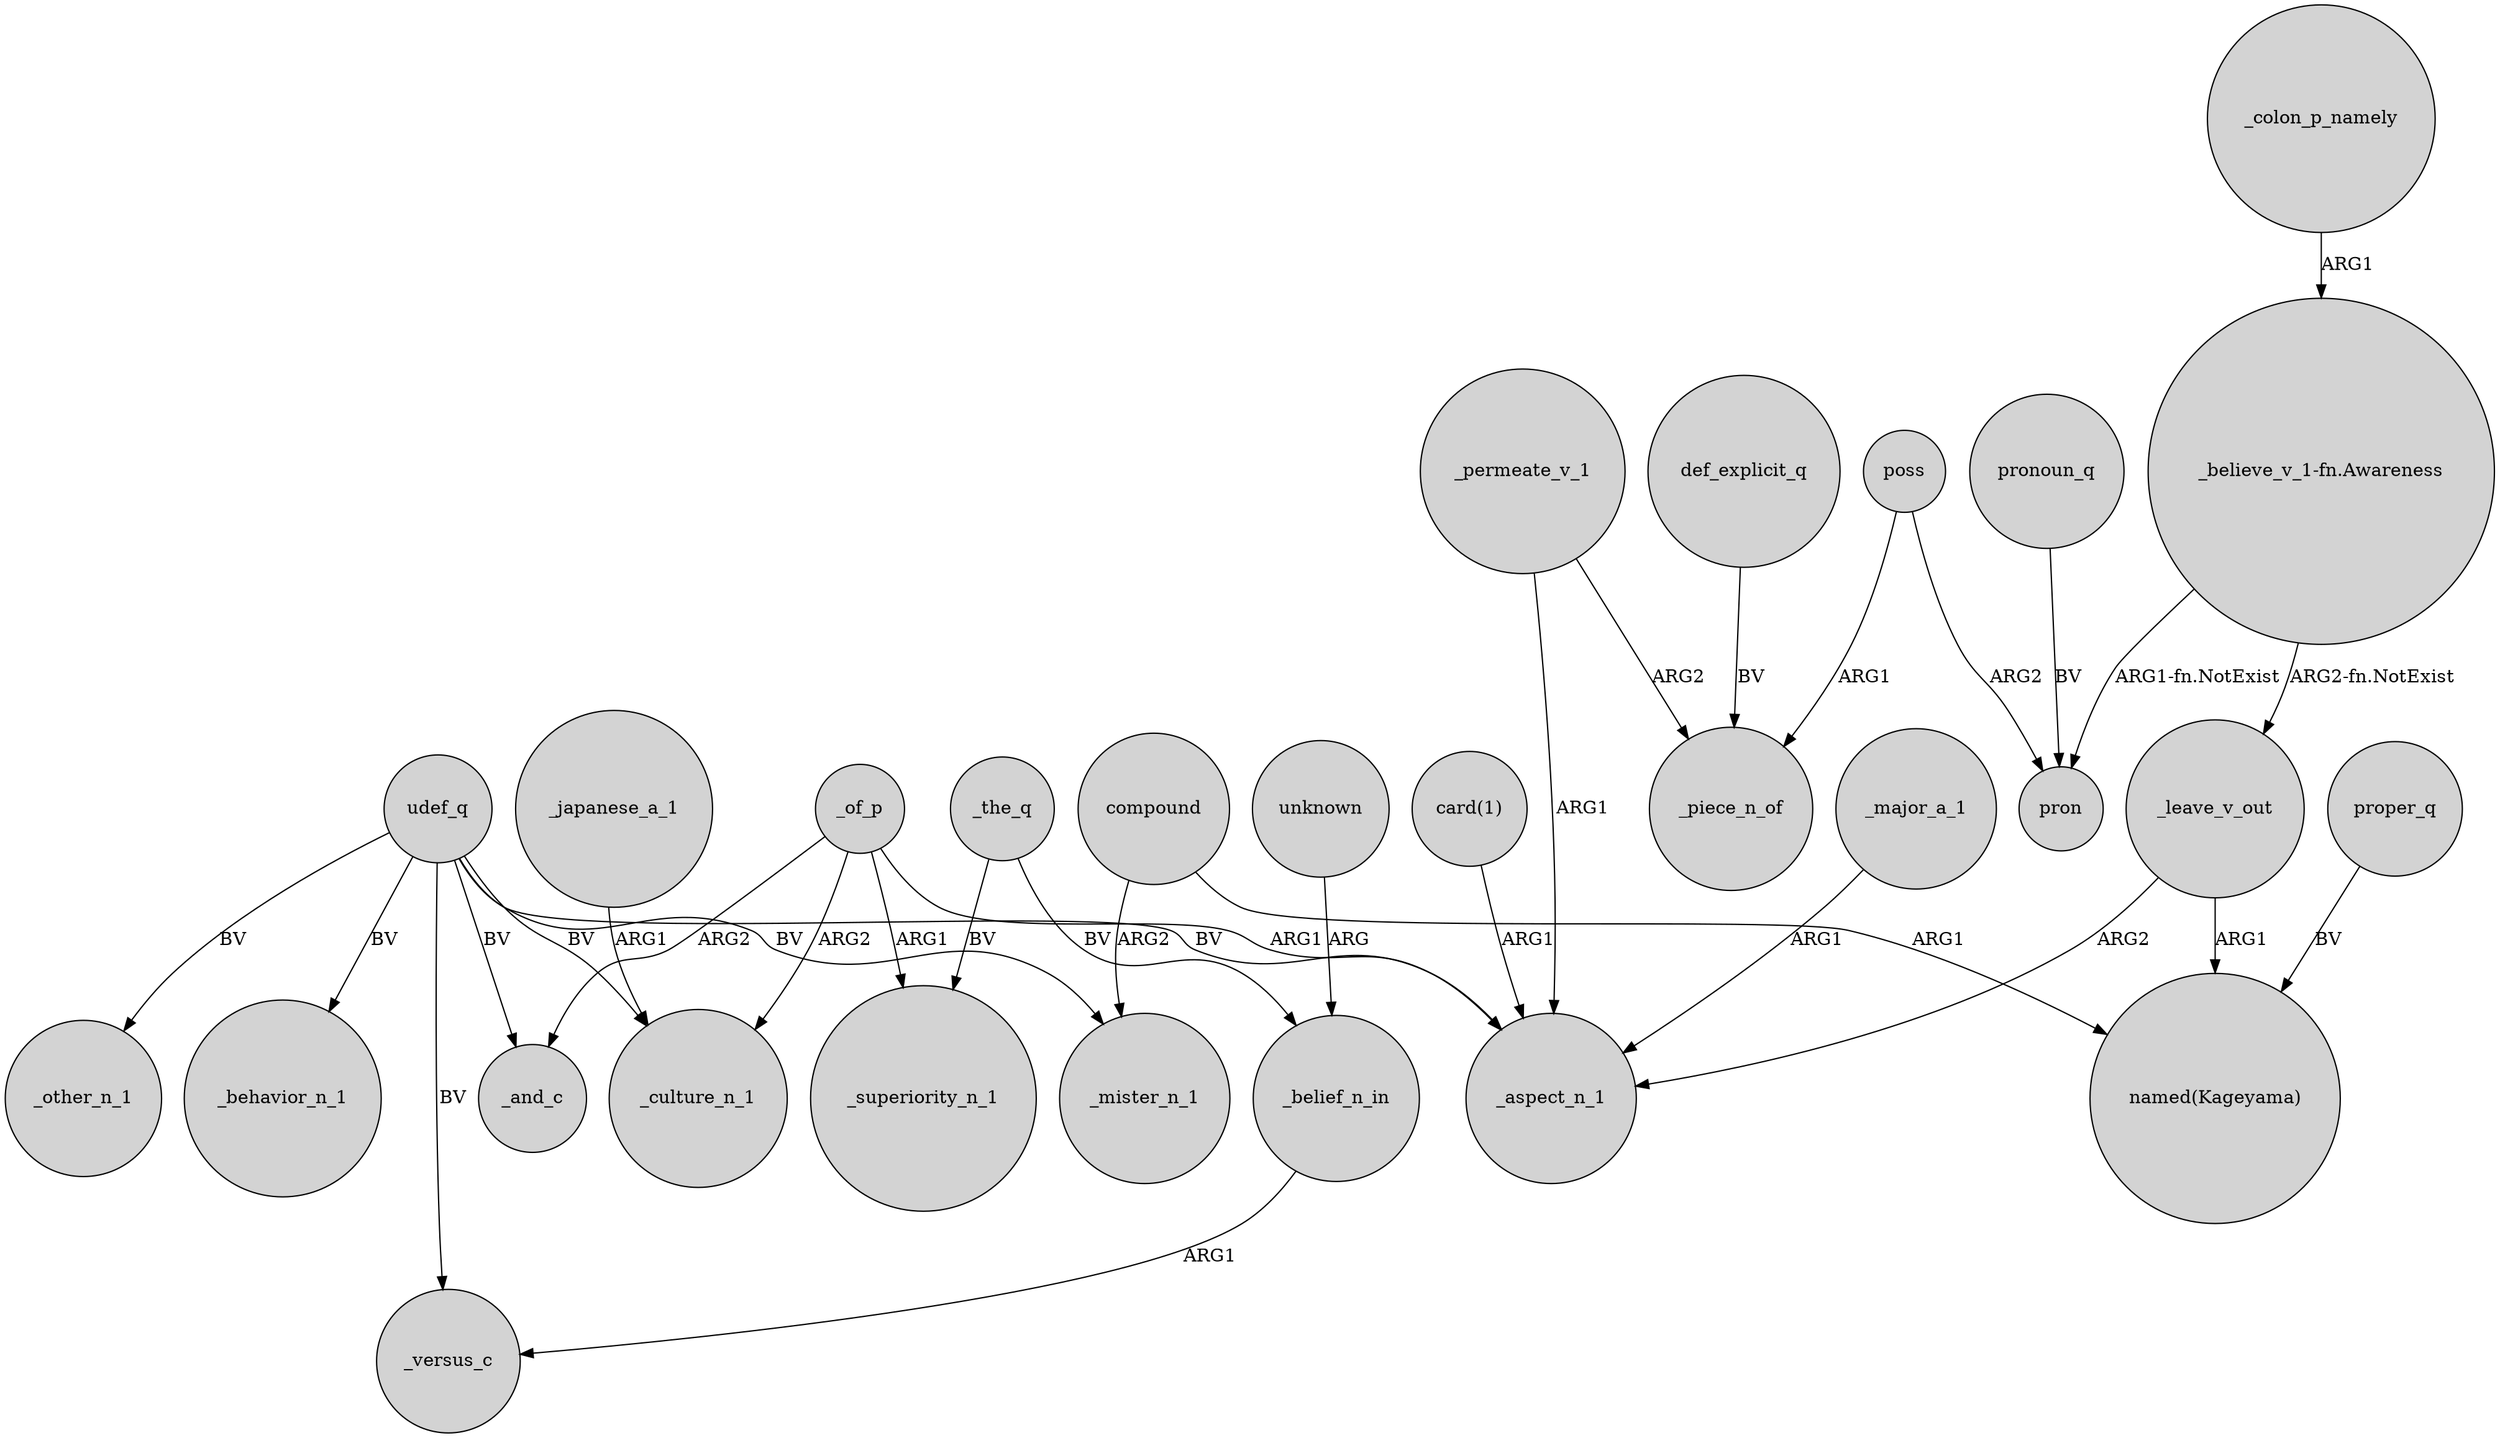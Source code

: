 digraph {
	node [shape=circle style=filled]
	"_believe_v_1-fn.Awareness" -> _leave_v_out [label="ARG2-fn.NotExist"]
	compound -> "named(Kageyama)" [label=ARG1]
	poss -> pron [label=ARG2]
	_the_q -> _superiority_n_1 [label=BV]
	_major_a_1 -> _aspect_n_1 [label=ARG1]
	compound -> _mister_n_1 [label=ARG2]
	udef_q -> _mister_n_1 [label=BV]
	udef_q -> _versus_c [label=BV]
	_of_p -> _and_c [label=ARG2]
	udef_q -> _aspect_n_1 [label=BV]
	_colon_p_namely -> "_believe_v_1-fn.Awareness" [label=ARG1]
	_of_p -> _aspect_n_1 [label=ARG1]
	_japanese_a_1 -> _culture_n_1 [label=ARG1]
	udef_q -> _culture_n_1 [label=BV]
	udef_q -> _other_n_1 [label=BV]
	def_explicit_q -> _piece_n_of [label=BV]
	pronoun_q -> pron [label=BV]
	poss -> _piece_n_of [label=ARG1]
	proper_q -> "named(Kageyama)" [label=BV]
	"card(1)" -> _aspect_n_1 [label=ARG1]
	udef_q -> _behavior_n_1 [label=BV]
	_of_p -> _culture_n_1 [label=ARG2]
	_permeate_v_1 -> _piece_n_of [label=ARG2]
	_permeate_v_1 -> _aspect_n_1 [label=ARG1]
	_of_p -> _superiority_n_1 [label=ARG1]
	_belief_n_in -> _versus_c [label=ARG1]
	_leave_v_out -> _aspect_n_1 [label=ARG2]
	"_believe_v_1-fn.Awareness" -> pron [label="ARG1-fn.NotExist"]
	_the_q -> _belief_n_in [label=BV]
	udef_q -> _and_c [label=BV]
	unknown -> _belief_n_in [label=ARG]
	_leave_v_out -> "named(Kageyama)" [label=ARG1]
}
